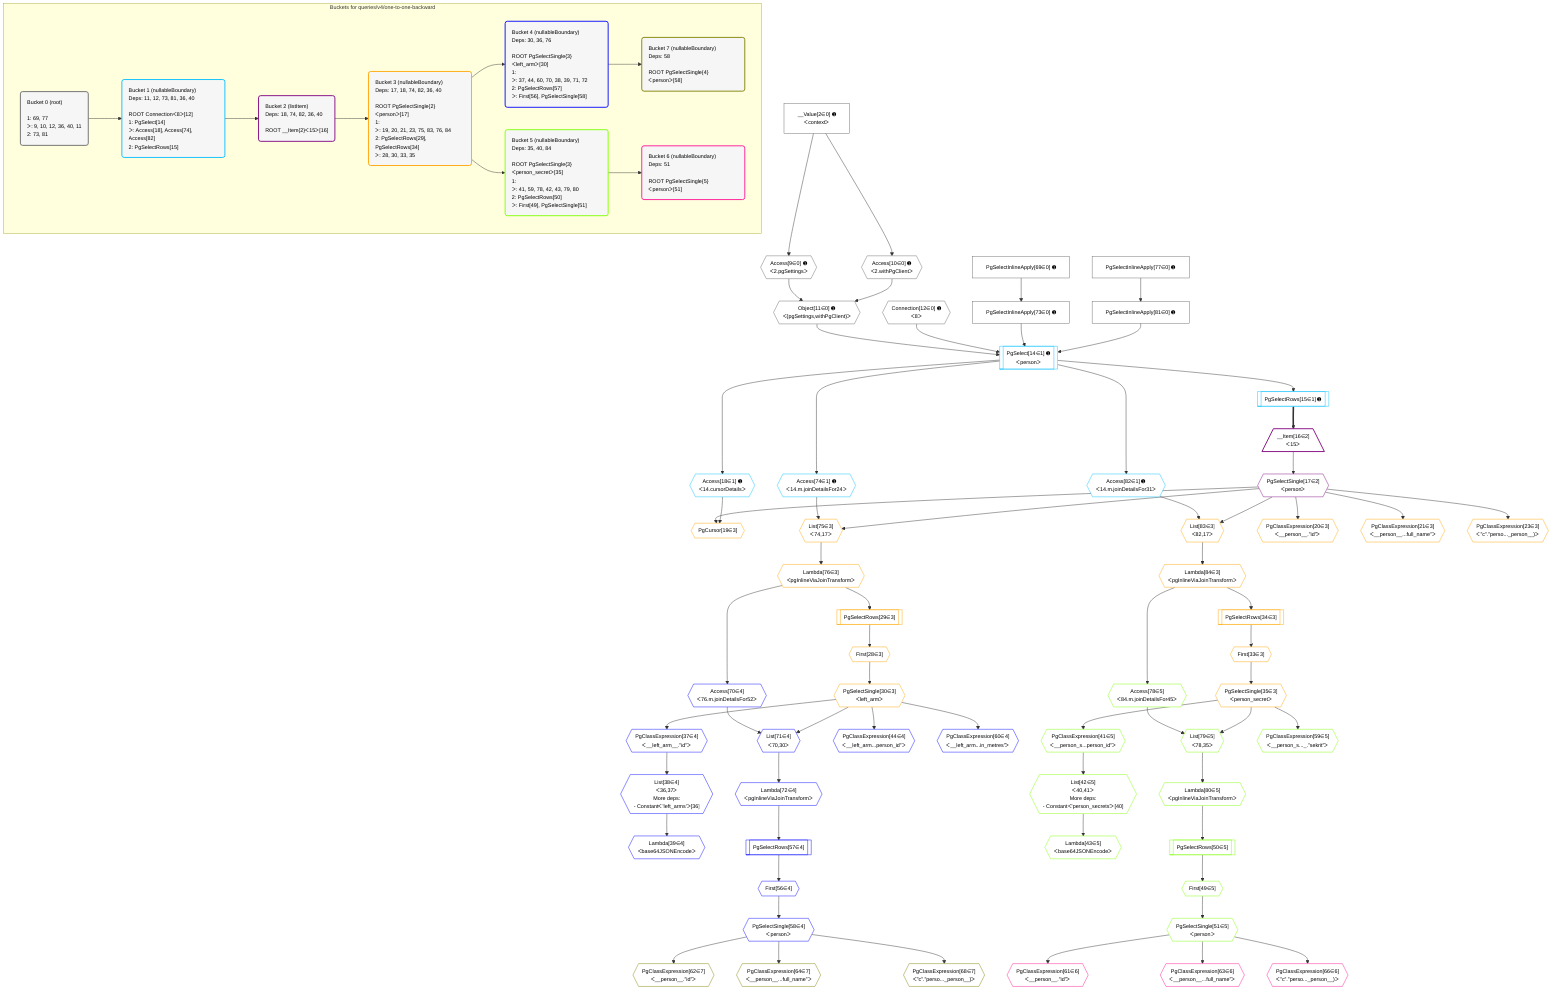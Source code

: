 %%{init: {'themeVariables': { 'fontSize': '12px'}}}%%
graph TD
    classDef path fill:#eee,stroke:#000,color:#000
    classDef plan fill:#fff,stroke-width:1px,color:#000
    classDef itemplan fill:#fff,stroke-width:2px,color:#000
    classDef unbatchedplan fill:#dff,stroke-width:1px,color:#000
    classDef sideeffectplan fill:#fcc,stroke-width:2px,color:#000
    classDef bucket fill:#f6f6f6,color:#000,stroke-width:2px,text-align:left

    subgraph "Buckets for queries/v4/one-to-one-backward"
    Bucket0("Bucket 0 (root)<br /><br />1: 69, 77<br />ᐳ: 9, 10, 12, 36, 40, 11<br />2: 73, 81"):::bucket
    Bucket1("Bucket 1 (nullableBoundary)<br />Deps: 11, 12, 73, 81, 36, 40<br /><br />ROOT Connectionᐸ8ᐳ[12]<br />1: PgSelect[14]<br />ᐳ: Access[18], Access[74], Access[82]<br />2: PgSelectRows[15]"):::bucket
    Bucket2("Bucket 2 (listItem)<br />Deps: 18, 74, 82, 36, 40<br /><br />ROOT __Item{2}ᐸ15ᐳ[16]"):::bucket
    Bucket3("Bucket 3 (nullableBoundary)<br />Deps: 17, 18, 74, 82, 36, 40<br /><br />ROOT PgSelectSingle{2}ᐸpersonᐳ[17]<br />1: <br />ᐳ: 19, 20, 21, 23, 75, 83, 76, 84<br />2: PgSelectRows[29], PgSelectRows[34]<br />ᐳ: 28, 30, 33, 35"):::bucket
    Bucket4("Bucket 4 (nullableBoundary)<br />Deps: 30, 36, 76<br /><br />ROOT PgSelectSingle{3}ᐸleft_armᐳ[30]<br />1: <br />ᐳ: 37, 44, 60, 70, 38, 39, 71, 72<br />2: PgSelectRows[57]<br />ᐳ: First[56], PgSelectSingle[58]"):::bucket
    Bucket5("Bucket 5 (nullableBoundary)<br />Deps: 35, 40, 84<br /><br />ROOT PgSelectSingle{3}ᐸperson_secretᐳ[35]<br />1: <br />ᐳ: 41, 59, 78, 42, 43, 79, 80<br />2: PgSelectRows[50]<br />ᐳ: First[49], PgSelectSingle[51]"):::bucket
    Bucket6("Bucket 6 (nullableBoundary)<br />Deps: 51<br /><br />ROOT PgSelectSingle{5}ᐸpersonᐳ[51]"):::bucket
    Bucket7("Bucket 7 (nullableBoundary)<br />Deps: 58<br /><br />ROOT PgSelectSingle{4}ᐸpersonᐳ[58]"):::bucket
    end
    Bucket0 --> Bucket1
    Bucket1 --> Bucket2
    Bucket2 --> Bucket3
    Bucket3 --> Bucket4 & Bucket5
    Bucket4 --> Bucket7
    Bucket5 --> Bucket6

    %% plan dependencies
    Object11{{"Object[11∈0] ➊<br />ᐸ{pgSettings,withPgClient}ᐳ"}}:::plan
    Access9{{"Access[9∈0] ➊<br />ᐸ2.pgSettingsᐳ"}}:::plan
    Access10{{"Access[10∈0] ➊<br />ᐸ2.withPgClientᐳ"}}:::plan
    Access9 & Access10 --> Object11
    __Value2["__Value[2∈0] ➊<br />ᐸcontextᐳ"]:::plan
    __Value2 --> Access9
    __Value2 --> Access10
    PgSelectInlineApply73["PgSelectInlineApply[73∈0] ➊"]:::plan
    PgSelectInlineApply69["PgSelectInlineApply[69∈0] ➊"]:::plan
    PgSelectInlineApply69 --> PgSelectInlineApply73
    PgSelectInlineApply81["PgSelectInlineApply[81∈0] ➊"]:::plan
    PgSelectInlineApply77["PgSelectInlineApply[77∈0] ➊"]:::plan
    PgSelectInlineApply77 --> PgSelectInlineApply81
    Connection12{{"Connection[12∈0] ➊<br />ᐸ8ᐳ"}}:::plan
    PgSelect14[["PgSelect[14∈1] ➊<br />ᐸpersonᐳ"]]:::plan
    Object11 & Connection12 & PgSelectInlineApply73 & PgSelectInlineApply81 --> PgSelect14
    PgSelectRows15[["PgSelectRows[15∈1] ➊"]]:::plan
    PgSelect14 --> PgSelectRows15
    Access18{{"Access[18∈1] ➊<br />ᐸ14.cursorDetailsᐳ"}}:::plan
    PgSelect14 --> Access18
    Access74{{"Access[74∈1] ➊<br />ᐸ14.m.joinDetailsFor24ᐳ"}}:::plan
    PgSelect14 --> Access74
    Access82{{"Access[82∈1] ➊<br />ᐸ14.m.joinDetailsFor31ᐳ"}}:::plan
    PgSelect14 --> Access82
    __Item16[/"__Item[16∈2]<br />ᐸ15ᐳ"\]:::itemplan
    PgSelectRows15 ==> __Item16
    PgSelectSingle17{{"PgSelectSingle[17∈2]<br />ᐸpersonᐳ"}}:::plan
    __Item16 --> PgSelectSingle17
    PgCursor19{{"PgCursor[19∈3]"}}:::plan
    PgSelectSingle17 & Access18 --> PgCursor19
    List75{{"List[75∈3]<br />ᐸ74,17ᐳ"}}:::plan
    Access74 & PgSelectSingle17 --> List75
    List83{{"List[83∈3]<br />ᐸ82,17ᐳ"}}:::plan
    Access82 & PgSelectSingle17 --> List83
    PgClassExpression20{{"PgClassExpression[20∈3]<br />ᐸ__person__.”id”ᐳ"}}:::plan
    PgSelectSingle17 --> PgClassExpression20
    PgClassExpression21{{"PgClassExpression[21∈3]<br />ᐸ__person__...full_name”ᐳ"}}:::plan
    PgSelectSingle17 --> PgClassExpression21
    PgClassExpression23{{"PgClassExpression[23∈3]<br />ᐸ”c”.”perso..._person__)ᐳ"}}:::plan
    PgSelectSingle17 --> PgClassExpression23
    First28{{"First[28∈3]"}}:::plan
    PgSelectRows29[["PgSelectRows[29∈3]"]]:::plan
    PgSelectRows29 --> First28
    Lambda76{{"Lambda[76∈3]<br />ᐸpgInlineViaJoinTransformᐳ"}}:::plan
    Lambda76 --> PgSelectRows29
    PgSelectSingle30{{"PgSelectSingle[30∈3]<br />ᐸleft_armᐳ"}}:::plan
    First28 --> PgSelectSingle30
    First33{{"First[33∈3]"}}:::plan
    PgSelectRows34[["PgSelectRows[34∈3]"]]:::plan
    PgSelectRows34 --> First33
    Lambda84{{"Lambda[84∈3]<br />ᐸpgInlineViaJoinTransformᐳ"}}:::plan
    Lambda84 --> PgSelectRows34
    PgSelectSingle35{{"PgSelectSingle[35∈3]<br />ᐸperson_secretᐳ"}}:::plan
    First33 --> PgSelectSingle35
    List75 --> Lambda76
    List83 --> Lambda84
    List38{{"List[38∈4]<br />ᐸ36,37ᐳ<br />More deps:<br />- Constantᐸ'left_arms'ᐳ[36]"}}:::plan
    PgClassExpression37{{"PgClassExpression[37∈4]<br />ᐸ__left_arm__.”id”ᐳ"}}:::plan
    PgClassExpression37 --> List38
    List71{{"List[71∈4]<br />ᐸ70,30ᐳ"}}:::plan
    Access70{{"Access[70∈4]<br />ᐸ76.m.joinDetailsFor52ᐳ"}}:::plan
    Access70 & PgSelectSingle30 --> List71
    PgSelectSingle30 --> PgClassExpression37
    Lambda39{{"Lambda[39∈4]<br />ᐸbase64JSONEncodeᐳ"}}:::plan
    List38 --> Lambda39
    PgClassExpression44{{"PgClassExpression[44∈4]<br />ᐸ__left_arm...person_id”ᐳ"}}:::plan
    PgSelectSingle30 --> PgClassExpression44
    First56{{"First[56∈4]"}}:::plan
    PgSelectRows57[["PgSelectRows[57∈4]"]]:::plan
    PgSelectRows57 --> First56
    Lambda72{{"Lambda[72∈4]<br />ᐸpgInlineViaJoinTransformᐳ"}}:::plan
    Lambda72 --> PgSelectRows57
    PgSelectSingle58{{"PgSelectSingle[58∈4]<br />ᐸpersonᐳ"}}:::plan
    First56 --> PgSelectSingle58
    PgClassExpression60{{"PgClassExpression[60∈4]<br />ᐸ__left_arm...in_metres”ᐳ"}}:::plan
    PgSelectSingle30 --> PgClassExpression60
    Lambda76 --> Access70
    List71 --> Lambda72
    List42{{"List[42∈5]<br />ᐸ40,41ᐳ<br />More deps:<br />- Constantᐸ'person_secrets'ᐳ[40]"}}:::plan
    PgClassExpression41{{"PgClassExpression[41∈5]<br />ᐸ__person_s...person_id”ᐳ"}}:::plan
    PgClassExpression41 --> List42
    List79{{"List[79∈5]<br />ᐸ78,35ᐳ"}}:::plan
    Access78{{"Access[78∈5]<br />ᐸ84.m.joinDetailsFor45ᐳ"}}:::plan
    Access78 & PgSelectSingle35 --> List79
    PgSelectSingle35 --> PgClassExpression41
    Lambda43{{"Lambda[43∈5]<br />ᐸbase64JSONEncodeᐳ"}}:::plan
    List42 --> Lambda43
    First49{{"First[49∈5]"}}:::plan
    PgSelectRows50[["PgSelectRows[50∈5]"]]:::plan
    PgSelectRows50 --> First49
    Lambda80{{"Lambda[80∈5]<br />ᐸpgInlineViaJoinTransformᐳ"}}:::plan
    Lambda80 --> PgSelectRows50
    PgSelectSingle51{{"PgSelectSingle[51∈5]<br />ᐸpersonᐳ"}}:::plan
    First49 --> PgSelectSingle51
    PgClassExpression59{{"PgClassExpression[59∈5]<br />ᐸ__person_s..._.”sekrit”ᐳ"}}:::plan
    PgSelectSingle35 --> PgClassExpression59
    Lambda84 --> Access78
    List79 --> Lambda80
    PgClassExpression61{{"PgClassExpression[61∈6]<br />ᐸ__person__.”id”ᐳ"}}:::plan
    PgSelectSingle51 --> PgClassExpression61
    PgClassExpression63{{"PgClassExpression[63∈6]<br />ᐸ__person__...full_name”ᐳ"}}:::plan
    PgSelectSingle51 --> PgClassExpression63
    PgClassExpression66{{"PgClassExpression[66∈6]<br />ᐸ”c”.”perso..._person__)ᐳ"}}:::plan
    PgSelectSingle51 --> PgClassExpression66
    PgClassExpression62{{"PgClassExpression[62∈7]<br />ᐸ__person__.”id”ᐳ"}}:::plan
    PgSelectSingle58 --> PgClassExpression62
    PgClassExpression64{{"PgClassExpression[64∈7]<br />ᐸ__person__...full_name”ᐳ"}}:::plan
    PgSelectSingle58 --> PgClassExpression64
    PgClassExpression68{{"PgClassExpression[68∈7]<br />ᐸ”c”.”perso..._person__)ᐳ"}}:::plan
    PgSelectSingle58 --> PgClassExpression68

    %% define steps
    classDef bucket0 stroke:#696969
    class Bucket0,__Value2,Access9,Access10,Object11,Connection12,PgSelectInlineApply69,PgSelectInlineApply73,PgSelectInlineApply77,PgSelectInlineApply81 bucket0
    classDef bucket1 stroke:#00bfff
    class Bucket1,PgSelect14,PgSelectRows15,Access18,Access74,Access82 bucket1
    classDef bucket2 stroke:#7f007f
    class Bucket2,__Item16,PgSelectSingle17 bucket2
    classDef bucket3 stroke:#ffa500
    class Bucket3,PgCursor19,PgClassExpression20,PgClassExpression21,PgClassExpression23,First28,PgSelectRows29,PgSelectSingle30,First33,PgSelectRows34,PgSelectSingle35,List75,Lambda76,List83,Lambda84 bucket3
    classDef bucket4 stroke:#0000ff
    class Bucket4,PgClassExpression37,List38,Lambda39,PgClassExpression44,First56,PgSelectRows57,PgSelectSingle58,PgClassExpression60,Access70,List71,Lambda72 bucket4
    classDef bucket5 stroke:#7fff00
    class Bucket5,PgClassExpression41,List42,Lambda43,First49,PgSelectRows50,PgSelectSingle51,PgClassExpression59,Access78,List79,Lambda80 bucket5
    classDef bucket6 stroke:#ff1493
    class Bucket6,PgClassExpression61,PgClassExpression63,PgClassExpression66 bucket6
    classDef bucket7 stroke:#808000
    class Bucket7,PgClassExpression62,PgClassExpression64,PgClassExpression68 bucket7